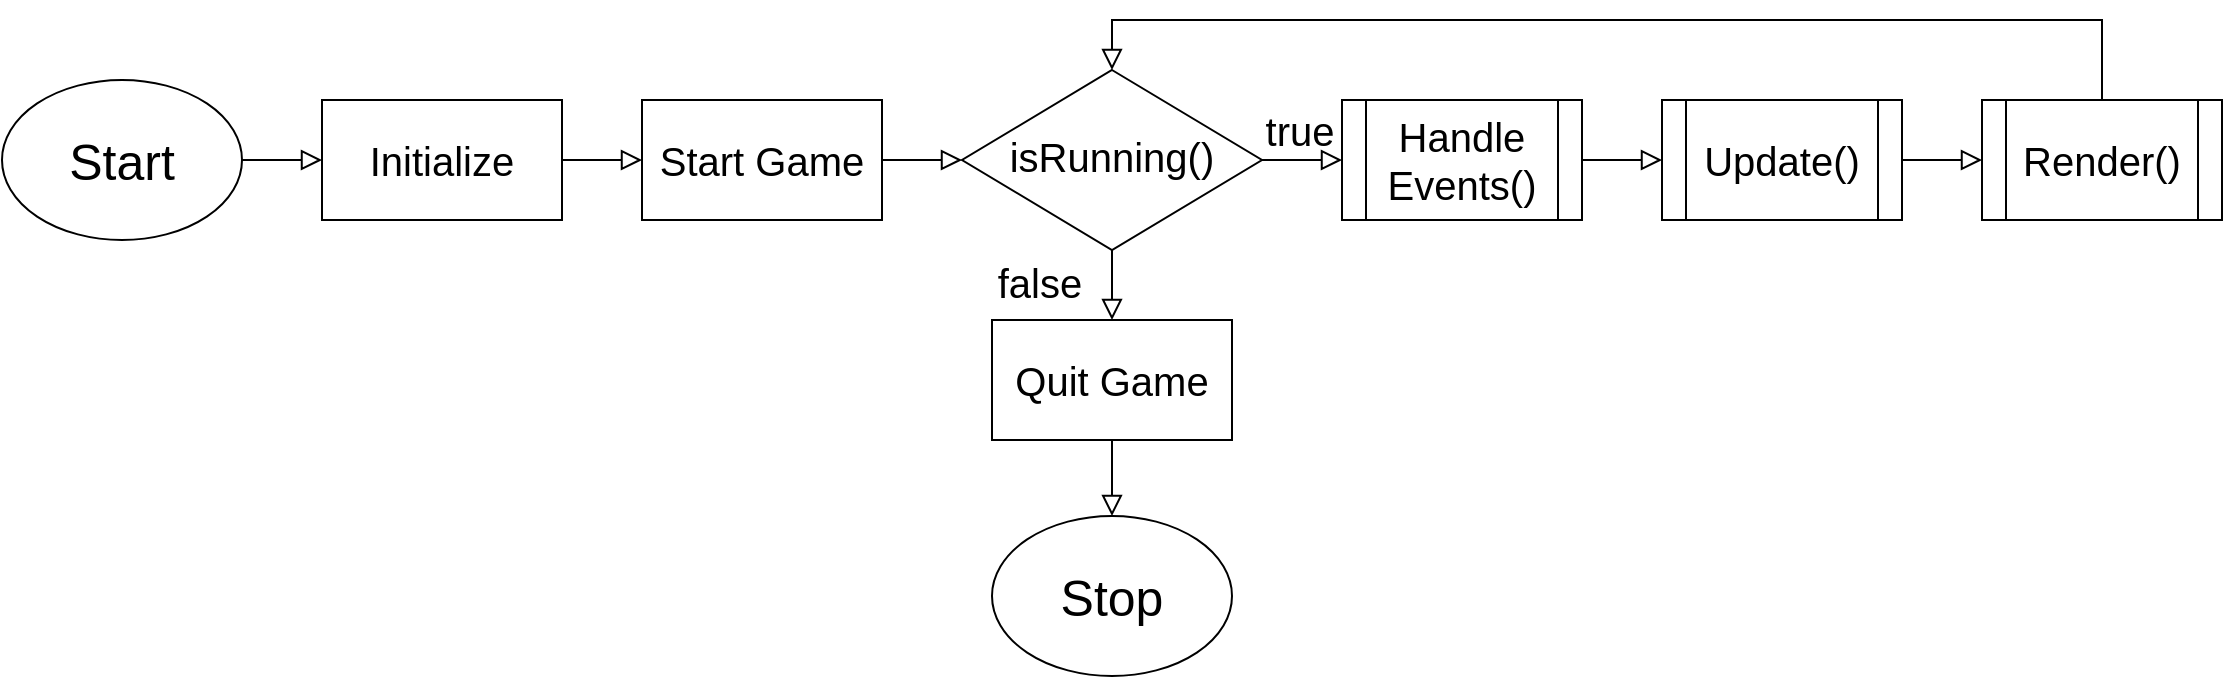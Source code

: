 <mxfile version="14.2.4" type="device"><diagram id="C5RBs43oDa-KdzZeNtuy" name="Page-1"><mxGraphModel dx="1844" dy="808" grid="1" gridSize="10" guides="1" tooltips="1" connect="1" arrows="1" fold="1" page="0" pageScale="1" pageWidth="827" pageHeight="1169" math="0" shadow="0"><root><mxCell id="WIyWlLk6GJQsqaUBKTNV-0"/><mxCell id="WIyWlLk6GJQsqaUBKTNV-1" parent="WIyWlLk6GJQsqaUBKTNV-0"/><mxCell id="MzyuAboL6Xj5RbxP-_N4-22" value="" style="edgeStyle=orthogonalEdgeStyle;rounded=0;orthogonalLoop=1;jettySize=auto;html=1;endArrow=block;endFill=0;endSize=8;" edge="1" parent="WIyWlLk6GJQsqaUBKTNV-1" source="WIyWlLk6GJQsqaUBKTNV-6" target="MzyuAboL6Xj5RbxP-_N4-1"><mxGeometry relative="1" as="geometry"/></mxCell><mxCell id="MzyuAboL6Xj5RbxP-_N4-25" style="edgeStyle=orthogonalEdgeStyle;rounded=0;orthogonalLoop=1;jettySize=auto;html=1;exitX=0.5;exitY=1;exitDx=0;exitDy=0;entryX=0.5;entryY=0;entryDx=0;entryDy=0;endArrow=block;endFill=0;endSize=8;" edge="1" parent="WIyWlLk6GJQsqaUBKTNV-1" source="WIyWlLk6GJQsqaUBKTNV-6" target="hJV5THEzwc_MTMGRptCS-27"><mxGeometry relative="1" as="geometry"/></mxCell><mxCell id="WIyWlLk6GJQsqaUBKTNV-6" value="&lt;font style=&quot;font-size: 20px&quot;&gt;isRunning()&lt;/font&gt;" style="rhombus;whiteSpace=wrap;html=1;shadow=0;fontFamily=Helvetica;fontSize=12;align=center;strokeWidth=1;spacing=6;spacingTop=-4;" parent="WIyWlLk6GJQsqaUBKTNV-1" vertex="1"><mxGeometry x="410" y="55" width="150" height="90" as="geometry"/></mxCell><mxCell id="MzyuAboL6Xj5RbxP-_N4-16" value="" style="edgeStyle=orthogonalEdgeStyle;rounded=0;orthogonalLoop=1;jettySize=auto;html=1;endArrow=block;endFill=0;endSize=8;" edge="1" parent="WIyWlLk6GJQsqaUBKTNV-1" source="hJV5THEzwc_MTMGRptCS-0" target="hJV5THEzwc_MTMGRptCS-1"><mxGeometry relative="1" as="geometry"/></mxCell><mxCell id="hJV5THEzwc_MTMGRptCS-0" value="&lt;font style=&quot;font-size: 25px&quot;&gt;Start&lt;/font&gt;" style="ellipse;whiteSpace=wrap;html=1;" parent="WIyWlLk6GJQsqaUBKTNV-1" vertex="1"><mxGeometry x="-70" y="60" width="120" height="80" as="geometry"/></mxCell><mxCell id="MzyuAboL6Xj5RbxP-_N4-17" value="" style="edgeStyle=orthogonalEdgeStyle;rounded=0;orthogonalLoop=1;jettySize=auto;html=1;endArrow=block;endFill=0;endSize=8;" edge="1" parent="WIyWlLk6GJQsqaUBKTNV-1" source="hJV5THEzwc_MTMGRptCS-1" target="hJV5THEzwc_MTMGRptCS-2"><mxGeometry relative="1" as="geometry"/></mxCell><mxCell id="hJV5THEzwc_MTMGRptCS-1" value="Initialize" style="rounded=0;whiteSpace=wrap;html=1;fontSize=20;" parent="WIyWlLk6GJQsqaUBKTNV-1" vertex="1"><mxGeometry x="90" y="70" width="120" height="60" as="geometry"/></mxCell><mxCell id="MzyuAboL6Xj5RbxP-_N4-21" style="edgeStyle=orthogonalEdgeStyle;rounded=0;orthogonalLoop=1;jettySize=auto;html=1;exitX=1;exitY=0.5;exitDx=0;exitDy=0;entryX=0;entryY=0.5;entryDx=0;entryDy=0;endArrow=block;endFill=0;endSize=8;" edge="1" parent="WIyWlLk6GJQsqaUBKTNV-1" source="hJV5THEzwc_MTMGRptCS-2" target="WIyWlLk6GJQsqaUBKTNV-6"><mxGeometry relative="1" as="geometry"/></mxCell><mxCell id="hJV5THEzwc_MTMGRptCS-2" value="Start Game" style="rounded=0;whiteSpace=wrap;html=1;fontSize=20;" parent="WIyWlLk6GJQsqaUBKTNV-1" vertex="1"><mxGeometry x="250" y="70" width="120" height="60" as="geometry"/></mxCell><mxCell id="hJV5THEzwc_MTMGRptCS-13" value="true" style="text;html=1;strokeColor=none;fillColor=none;align=center;verticalAlign=middle;whiteSpace=wrap;rounded=0;fontSize=20;" parent="WIyWlLk6GJQsqaUBKTNV-1" vertex="1"><mxGeometry x="559" y="75" width="40" height="20" as="geometry"/></mxCell><mxCell id="MzyuAboL6Xj5RbxP-_N4-27" style="edgeStyle=orthogonalEdgeStyle;rounded=0;orthogonalLoop=1;jettySize=auto;html=1;exitX=0.5;exitY=1;exitDx=0;exitDy=0;entryX=0.5;entryY=0;entryDx=0;entryDy=0;endArrow=block;endFill=0;endSize=8;" edge="1" parent="WIyWlLk6GJQsqaUBKTNV-1" source="hJV5THEzwc_MTMGRptCS-27" target="hJV5THEzwc_MTMGRptCS-28"><mxGeometry relative="1" as="geometry"/></mxCell><mxCell id="hJV5THEzwc_MTMGRptCS-27" value="Quit Game" style="rounded=0;whiteSpace=wrap;html=1;fontSize=20;" parent="WIyWlLk6GJQsqaUBKTNV-1" vertex="1"><mxGeometry x="425" y="180" width="120" height="60" as="geometry"/></mxCell><mxCell id="hJV5THEzwc_MTMGRptCS-28" value="&lt;font style=&quot;font-size: 25px&quot;&gt;Stop&lt;/font&gt;" style="ellipse;whiteSpace=wrap;html=1;" parent="WIyWlLk6GJQsqaUBKTNV-1" vertex="1"><mxGeometry x="425" y="278" width="120" height="80" as="geometry"/></mxCell><mxCell id="MzyuAboL6Xj5RbxP-_N4-0" value="&lt;font style=&quot;font-size: 20px&quot;&gt;false&lt;/font&gt;" style="text;html=1;strokeColor=none;fillColor=none;align=center;verticalAlign=middle;whiteSpace=wrap;rounded=0;" vertex="1" parent="WIyWlLk6GJQsqaUBKTNV-1"><mxGeometry x="429" y="151" width="40" height="20" as="geometry"/></mxCell><mxCell id="MzyuAboL6Xj5RbxP-_N4-23" value="" style="edgeStyle=orthogonalEdgeStyle;rounded=0;orthogonalLoop=1;jettySize=auto;html=1;endArrow=block;endFill=0;endSize=8;" edge="1" parent="WIyWlLk6GJQsqaUBKTNV-1" source="MzyuAboL6Xj5RbxP-_N4-1" target="MzyuAboL6Xj5RbxP-_N4-6"><mxGeometry relative="1" as="geometry"/></mxCell><mxCell id="MzyuAboL6Xj5RbxP-_N4-1" value="&lt;span style=&quot;font-size: 20px&quot;&gt;Handle&lt;br&gt;&lt;/span&gt;&lt;span style=&quot;font-size: 20px&quot;&gt;Events()&lt;/span&gt;" style="shape=process;whiteSpace=wrap;html=1;backgroundOutline=1;" vertex="1" parent="WIyWlLk6GJQsqaUBKTNV-1"><mxGeometry x="600" y="70" width="120" height="60" as="geometry"/></mxCell><mxCell id="MzyuAboL6Xj5RbxP-_N4-24" value="" style="edgeStyle=orthogonalEdgeStyle;rounded=0;orthogonalLoop=1;jettySize=auto;html=1;endArrow=block;endFill=0;endSize=8;" edge="1" parent="WIyWlLk6GJQsqaUBKTNV-1" source="MzyuAboL6Xj5RbxP-_N4-6" target="MzyuAboL6Xj5RbxP-_N4-7"><mxGeometry relative="1" as="geometry"/></mxCell><mxCell id="MzyuAboL6Xj5RbxP-_N4-6" value="&lt;span style=&quot;font-size: 20px&quot;&gt;Update()&lt;/span&gt;" style="shape=process;whiteSpace=wrap;html=1;backgroundOutline=1;" vertex="1" parent="WIyWlLk6GJQsqaUBKTNV-1"><mxGeometry x="760" y="70" width="120" height="60" as="geometry"/></mxCell><mxCell id="MzyuAboL6Xj5RbxP-_N4-26" style="edgeStyle=orthogonalEdgeStyle;rounded=0;orthogonalLoop=1;jettySize=auto;html=1;exitX=0.5;exitY=0;exitDx=0;exitDy=0;entryX=0.5;entryY=0;entryDx=0;entryDy=0;endArrow=block;endFill=0;endSize=8;" edge="1" parent="WIyWlLk6GJQsqaUBKTNV-1" source="MzyuAboL6Xj5RbxP-_N4-7" target="WIyWlLk6GJQsqaUBKTNV-6"><mxGeometry relative="1" as="geometry"><Array as="points"><mxPoint x="980" y="30"/><mxPoint x="485" y="30"/></Array></mxGeometry></mxCell><mxCell id="MzyuAboL6Xj5RbxP-_N4-7" value="&lt;span style=&quot;font-size: 20px&quot;&gt;Render()&lt;/span&gt;" style="shape=process;whiteSpace=wrap;html=1;backgroundOutline=1;" vertex="1" parent="WIyWlLk6GJQsqaUBKTNV-1"><mxGeometry x="920" y="70" width="120" height="60" as="geometry"/></mxCell></root></mxGraphModel></diagram></mxfile>